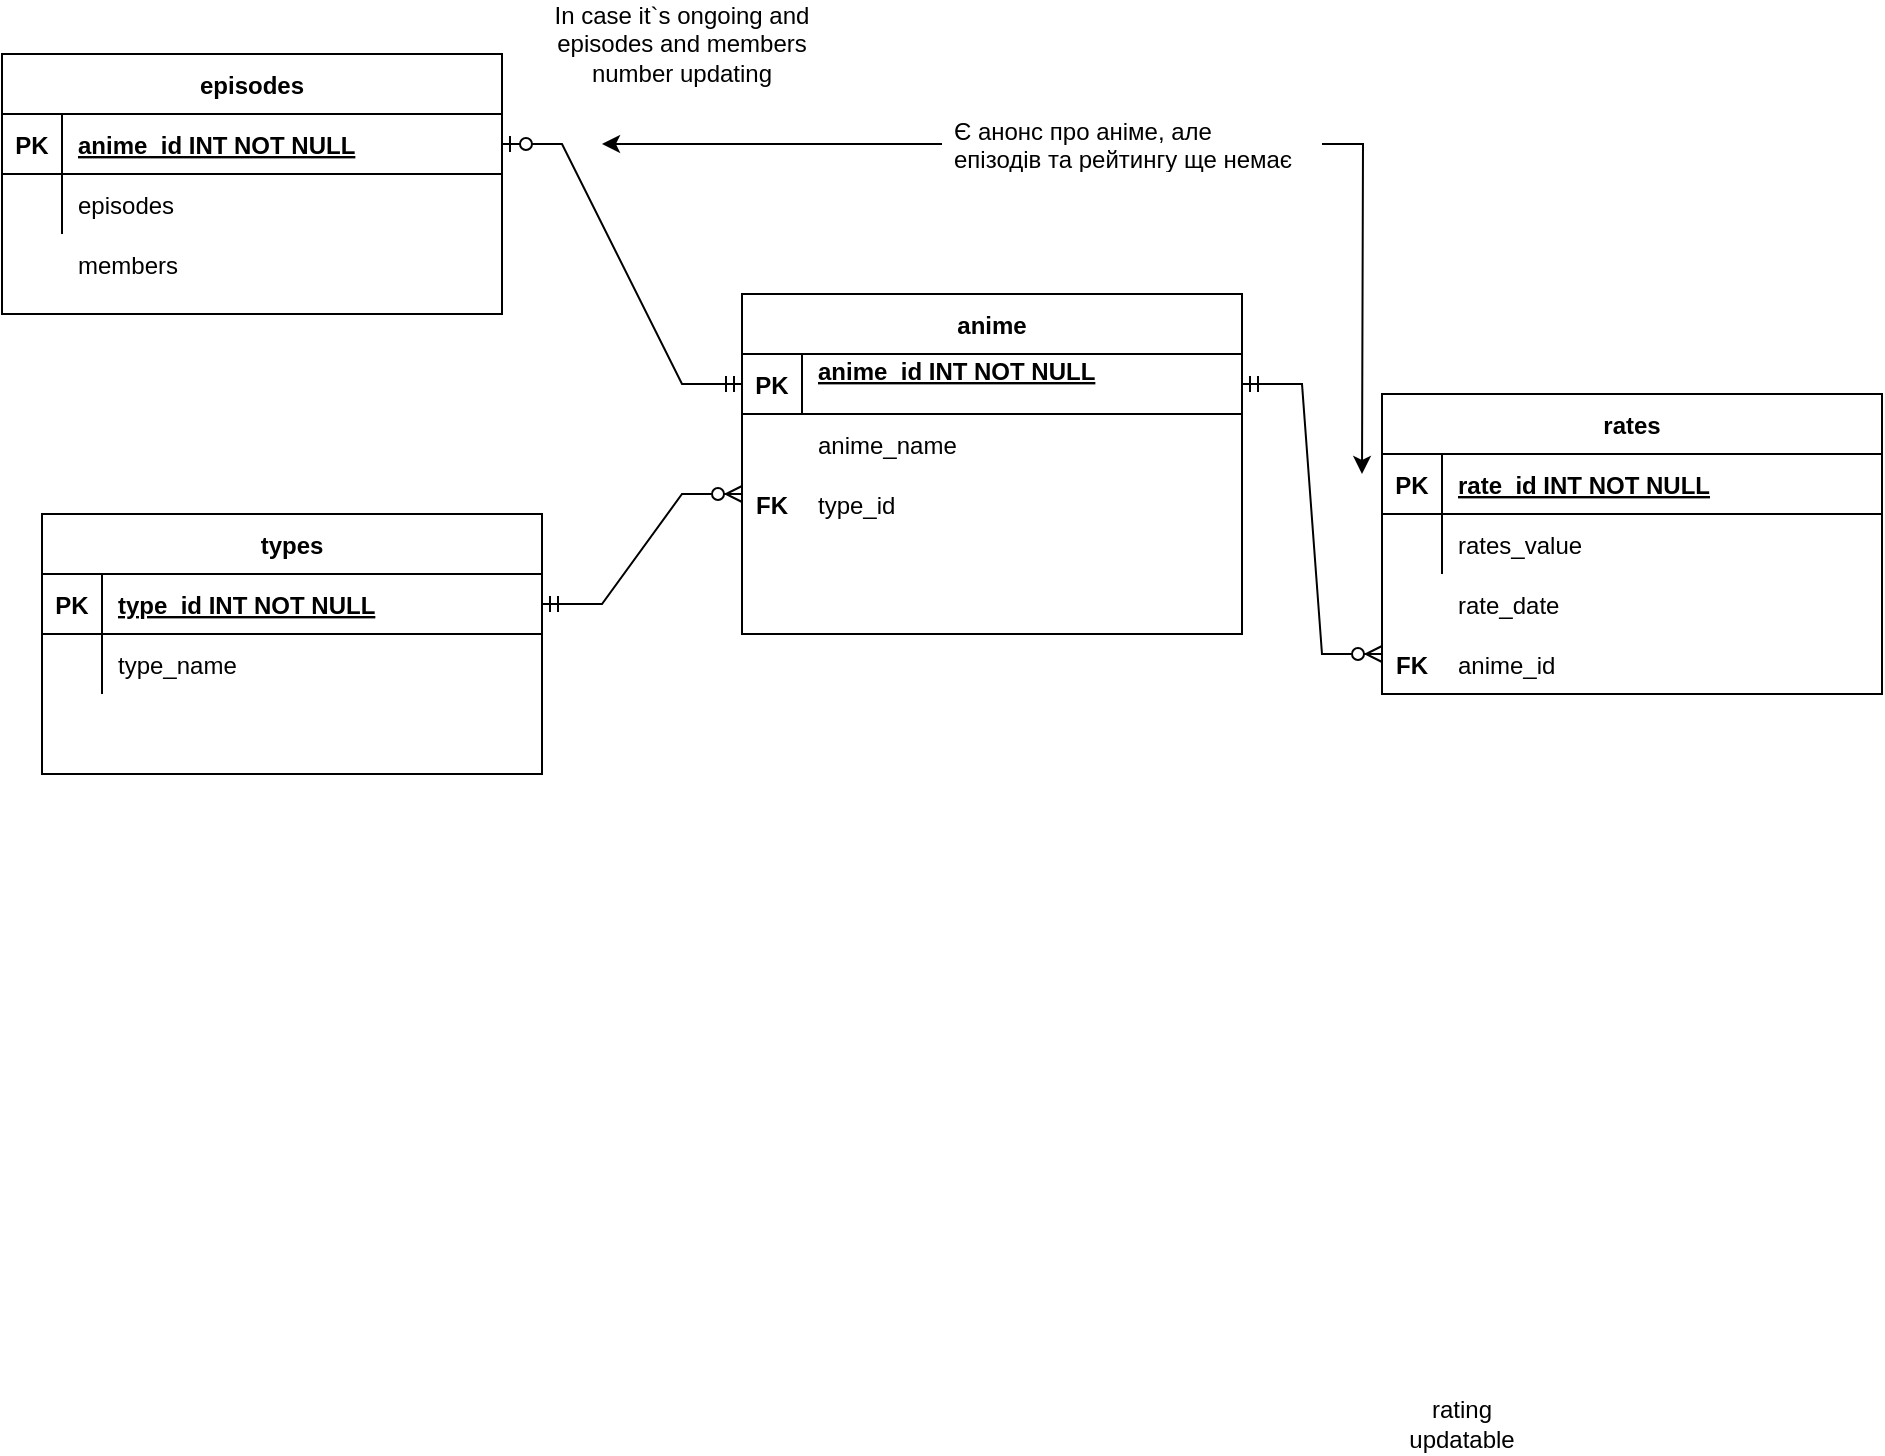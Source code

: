 <mxfile version="15.9.1" type="device"><diagram id="R2lEEEUBdFMjLlhIrx00" name="Page-1"><mxGraphModel dx="1164" dy="1688" grid="1" gridSize="10" guides="1" tooltips="1" connect="1" arrows="1" fold="1" page="1" pageScale="1" pageWidth="850" pageHeight="1100" math="0" shadow="0" extFonts="Permanent Marker^https://fonts.googleapis.com/css?family=Permanent+Marker"><root><mxCell id="0"/><mxCell id="1" parent="0"/><mxCell id="D8GLpSsk1C_vcLxgHKmy-1" value="anime" style="shape=table;startSize=30;container=1;collapsible=1;childLayout=tableLayout;fixedRows=1;rowLines=0;fontStyle=1;align=center;resizeLast=1;" parent="1" vertex="1"><mxGeometry x="1030" y="-170" width="250" height="170" as="geometry"/></mxCell><mxCell id="D8GLpSsk1C_vcLxgHKmy-2" value="" style="shape=partialRectangle;collapsible=0;dropTarget=0;pointerEvents=0;fillColor=none;points=[[0,0.5],[1,0.5]];portConstraint=eastwest;top=0;left=0;right=0;bottom=1;" parent="D8GLpSsk1C_vcLxgHKmy-1" vertex="1"><mxGeometry y="30" width="250" height="30" as="geometry"/></mxCell><mxCell id="D8GLpSsk1C_vcLxgHKmy-3" value="PK" style="shape=partialRectangle;overflow=hidden;connectable=0;fillColor=none;top=0;left=0;bottom=0;right=0;fontStyle=1;" parent="D8GLpSsk1C_vcLxgHKmy-2" vertex="1"><mxGeometry width="30" height="30" as="geometry"><mxRectangle width="30" height="30" as="alternateBounds"/></mxGeometry></mxCell><mxCell id="D8GLpSsk1C_vcLxgHKmy-4" value="anime_id INT NOT NULL&#10;" style="shape=partialRectangle;overflow=hidden;connectable=0;fillColor=none;top=0;left=0;bottom=0;right=0;align=left;spacingLeft=6;fontStyle=5;" parent="D8GLpSsk1C_vcLxgHKmy-2" vertex="1"><mxGeometry x="30" width="220" height="30" as="geometry"><mxRectangle width="220" height="30" as="alternateBounds"/></mxGeometry></mxCell><mxCell id="D8GLpSsk1C_vcLxgHKmy-5" value="rates" style="shape=table;startSize=30;container=1;collapsible=1;childLayout=tableLayout;fixedRows=1;rowLines=0;fontStyle=1;align=center;resizeLast=1;" parent="1" vertex="1"><mxGeometry x="1350" y="-120" width="250" height="150" as="geometry"/></mxCell><mxCell id="D8GLpSsk1C_vcLxgHKmy-6" value="" style="shape=partialRectangle;collapsible=0;dropTarget=0;pointerEvents=0;fillColor=none;points=[[0,0.5],[1,0.5]];portConstraint=eastwest;top=0;left=0;right=0;bottom=1;" parent="D8GLpSsk1C_vcLxgHKmy-5" vertex="1"><mxGeometry y="30" width="250" height="30" as="geometry"/></mxCell><mxCell id="D8GLpSsk1C_vcLxgHKmy-7" value="PK" style="shape=partialRectangle;overflow=hidden;connectable=0;fillColor=none;top=0;left=0;bottom=0;right=0;fontStyle=1;" parent="D8GLpSsk1C_vcLxgHKmy-6" vertex="1"><mxGeometry width="30" height="30" as="geometry"><mxRectangle width="30" height="30" as="alternateBounds"/></mxGeometry></mxCell><mxCell id="D8GLpSsk1C_vcLxgHKmy-8" value="rate_id INT NOT NULL" style="shape=partialRectangle;overflow=hidden;connectable=0;fillColor=none;top=0;left=0;bottom=0;right=0;align=left;spacingLeft=6;fontStyle=5;" parent="D8GLpSsk1C_vcLxgHKmy-6" vertex="1"><mxGeometry x="30" width="220" height="30" as="geometry"><mxRectangle width="220" height="30" as="alternateBounds"/></mxGeometry></mxCell><mxCell id="D8GLpSsk1C_vcLxgHKmy-9" value="" style="shape=partialRectangle;collapsible=0;dropTarget=0;pointerEvents=0;fillColor=none;points=[[0,0.5],[1,0.5]];portConstraint=eastwest;top=0;left=0;right=0;bottom=0;" parent="D8GLpSsk1C_vcLxgHKmy-5" vertex="1"><mxGeometry y="60" width="250" height="30" as="geometry"/></mxCell><mxCell id="D8GLpSsk1C_vcLxgHKmy-10" value="" style="shape=partialRectangle;overflow=hidden;connectable=0;fillColor=none;top=0;left=0;bottom=0;right=0;" parent="D8GLpSsk1C_vcLxgHKmy-9" vertex="1"><mxGeometry width="30" height="30" as="geometry"><mxRectangle width="30" height="30" as="alternateBounds"/></mxGeometry></mxCell><mxCell id="D8GLpSsk1C_vcLxgHKmy-11" value="rates_value" style="shape=partialRectangle;overflow=hidden;connectable=0;fillColor=none;top=0;left=0;bottom=0;right=0;align=left;spacingLeft=6;" parent="D8GLpSsk1C_vcLxgHKmy-9" vertex="1"><mxGeometry x="30" width="220" height="30" as="geometry"><mxRectangle width="220" height="30" as="alternateBounds"/></mxGeometry></mxCell><mxCell id="D8GLpSsk1C_vcLxgHKmy-12" value="anime_name" style="shape=partialRectangle;overflow=hidden;connectable=0;fillColor=none;top=0;left=0;bottom=0;right=0;align=left;spacingLeft=6;" parent="1" vertex="1"><mxGeometry x="1060" y="-110" width="220" height="30" as="geometry"><mxRectangle width="220" height="30" as="alternateBounds"/></mxGeometry></mxCell><mxCell id="D8GLpSsk1C_vcLxgHKmy-14" value="episodes" style="shape=table;startSize=30;container=1;collapsible=1;childLayout=tableLayout;fixedRows=1;rowLines=0;fontStyle=1;align=center;resizeLast=1;" parent="1" vertex="1"><mxGeometry x="660" y="-290" width="250" height="130" as="geometry"/></mxCell><mxCell id="D8GLpSsk1C_vcLxgHKmy-15" value="" style="shape=partialRectangle;collapsible=0;dropTarget=0;pointerEvents=0;fillColor=none;points=[[0,0.5],[1,0.5]];portConstraint=eastwest;top=0;left=0;right=0;bottom=1;" parent="D8GLpSsk1C_vcLxgHKmy-14" vertex="1"><mxGeometry y="30" width="250" height="30" as="geometry"/></mxCell><mxCell id="D8GLpSsk1C_vcLxgHKmy-16" value="PK" style="shape=partialRectangle;overflow=hidden;connectable=0;fillColor=none;top=0;left=0;bottom=0;right=0;fontStyle=1;" parent="D8GLpSsk1C_vcLxgHKmy-15" vertex="1"><mxGeometry width="30" height="30" as="geometry"><mxRectangle width="30" height="30" as="alternateBounds"/></mxGeometry></mxCell><mxCell id="D8GLpSsk1C_vcLxgHKmy-17" value="anime_id INT NOT NULL" style="shape=partialRectangle;overflow=hidden;connectable=0;fillColor=none;top=0;left=0;bottom=0;right=0;align=left;spacingLeft=6;fontStyle=5;" parent="D8GLpSsk1C_vcLxgHKmy-15" vertex="1"><mxGeometry x="30" width="220" height="30" as="geometry"><mxRectangle width="220" height="30" as="alternateBounds"/></mxGeometry></mxCell><mxCell id="D8GLpSsk1C_vcLxgHKmy-18" value="" style="shape=partialRectangle;collapsible=0;dropTarget=0;pointerEvents=0;fillColor=none;points=[[0,0.5],[1,0.5]];portConstraint=eastwest;top=0;left=0;right=0;bottom=0;" parent="D8GLpSsk1C_vcLxgHKmy-14" vertex="1"><mxGeometry y="60" width="250" height="30" as="geometry"/></mxCell><mxCell id="D8GLpSsk1C_vcLxgHKmy-19" value="" style="shape=partialRectangle;overflow=hidden;connectable=0;fillColor=none;top=0;left=0;bottom=0;right=0;" parent="D8GLpSsk1C_vcLxgHKmy-18" vertex="1"><mxGeometry width="30" height="30" as="geometry"><mxRectangle width="30" height="30" as="alternateBounds"/></mxGeometry></mxCell><mxCell id="D8GLpSsk1C_vcLxgHKmy-20" value="" style="shape=partialRectangle;overflow=hidden;connectable=0;fillColor=none;top=0;left=0;bottom=0;right=0;align=left;spacingLeft=6;" parent="D8GLpSsk1C_vcLxgHKmy-18" vertex="1"><mxGeometry x="30" width="220" height="30" as="geometry"><mxRectangle width="220" height="30" as="alternateBounds"/></mxGeometry></mxCell><mxCell id="D8GLpSsk1C_vcLxgHKmy-22" value="" style="shape=partialRectangle;collapsible=0;dropTarget=0;pointerEvents=0;fillColor=none;points=[[0,0.5],[1,0.5]];portConstraint=eastwest;top=0;left=0;right=0;bottom=0;" parent="1" vertex="1"><mxGeometry x="660" y="-230" width="250" height="30" as="geometry"/></mxCell><mxCell id="D8GLpSsk1C_vcLxgHKmy-23" value="" style="shape=partialRectangle;overflow=hidden;connectable=0;fillColor=none;top=0;left=0;bottom=0;right=0;" parent="D8GLpSsk1C_vcLxgHKmy-22" vertex="1"><mxGeometry width="30" height="30" as="geometry"><mxRectangle width="30" height="30" as="alternateBounds"/></mxGeometry></mxCell><mxCell id="D8GLpSsk1C_vcLxgHKmy-24" value="episodes" style="shape=partialRectangle;overflow=hidden;connectable=0;fillColor=none;top=0;left=0;bottom=0;right=0;align=left;spacingLeft=6;" parent="D8GLpSsk1C_vcLxgHKmy-22" vertex="1"><mxGeometry x="30" width="220" height="30" as="geometry"><mxRectangle width="220" height="30" as="alternateBounds"/></mxGeometry></mxCell><mxCell id="D8GLpSsk1C_vcLxgHKmy-26" value="types" style="shape=table;startSize=30;container=1;collapsible=1;childLayout=tableLayout;fixedRows=1;rowLines=0;fontStyle=1;align=center;resizeLast=1;" parent="1" vertex="1"><mxGeometry x="680" y="-60" width="250" height="130" as="geometry"/></mxCell><mxCell id="D8GLpSsk1C_vcLxgHKmy-27" value="" style="shape=partialRectangle;collapsible=0;dropTarget=0;pointerEvents=0;fillColor=none;points=[[0,0.5],[1,0.5]];portConstraint=eastwest;top=0;left=0;right=0;bottom=1;" parent="D8GLpSsk1C_vcLxgHKmy-26" vertex="1"><mxGeometry y="30" width="250" height="30" as="geometry"/></mxCell><mxCell id="D8GLpSsk1C_vcLxgHKmy-28" value="PK" style="shape=partialRectangle;overflow=hidden;connectable=0;fillColor=none;top=0;left=0;bottom=0;right=0;fontStyle=1;" parent="D8GLpSsk1C_vcLxgHKmy-27" vertex="1"><mxGeometry width="30" height="30" as="geometry"><mxRectangle width="30" height="30" as="alternateBounds"/></mxGeometry></mxCell><mxCell id="D8GLpSsk1C_vcLxgHKmy-29" value="type_id INT NOT NULL " style="shape=partialRectangle;overflow=hidden;connectable=0;fillColor=none;top=0;left=0;bottom=0;right=0;align=left;spacingLeft=6;fontStyle=5;" parent="D8GLpSsk1C_vcLxgHKmy-27" vertex="1"><mxGeometry x="30" width="220" height="30" as="geometry"><mxRectangle width="220" height="30" as="alternateBounds"/></mxGeometry></mxCell><mxCell id="D8GLpSsk1C_vcLxgHKmy-30" value="" style="shape=partialRectangle;collapsible=0;dropTarget=0;pointerEvents=0;fillColor=none;points=[[0,0.5],[1,0.5]];portConstraint=eastwest;top=0;left=0;right=0;bottom=0;" parent="D8GLpSsk1C_vcLxgHKmy-26" vertex="1"><mxGeometry y="60" width="250" height="30" as="geometry"/></mxCell><mxCell id="D8GLpSsk1C_vcLxgHKmy-31" value="" style="shape=partialRectangle;overflow=hidden;connectable=0;fillColor=none;top=0;left=0;bottom=0;right=0;" parent="D8GLpSsk1C_vcLxgHKmy-30" vertex="1"><mxGeometry width="30" height="30" as="geometry"><mxRectangle width="30" height="30" as="alternateBounds"/></mxGeometry></mxCell><mxCell id="D8GLpSsk1C_vcLxgHKmy-32" value="type_name" style="shape=partialRectangle;overflow=hidden;connectable=0;fillColor=none;top=0;left=0;bottom=0;right=0;align=left;spacingLeft=6;" parent="D8GLpSsk1C_vcLxgHKmy-30" vertex="1"><mxGeometry x="30" width="220" height="30" as="geometry"><mxRectangle width="220" height="30" as="alternateBounds"/></mxGeometry></mxCell><mxCell id="D8GLpSsk1C_vcLxgHKmy-34" value="rating updatable" style="text;html=1;strokeColor=none;fillColor=none;align=center;verticalAlign=middle;whiteSpace=wrap;rounded=0;" parent="1" vertex="1"><mxGeometry x="1360" y="380" width="60" height="30" as="geometry"/></mxCell><mxCell id="D8GLpSsk1C_vcLxgHKmy-35" value="In case it`s ongoing and episodes and members number updating" style="text;html=1;strokeColor=none;fillColor=none;align=center;verticalAlign=middle;whiteSpace=wrap;rounded=0;" parent="1" vertex="1"><mxGeometry x="920" y="-310" width="160" height="30" as="geometry"/></mxCell><mxCell id="D8GLpSsk1C_vcLxgHKmy-36" value="members" style="shape=partialRectangle;overflow=hidden;connectable=0;fillColor=none;top=0;left=0;bottom=0;right=0;align=left;spacingLeft=6;" parent="1" vertex="1"><mxGeometry x="690" y="-200" width="220" height="30" as="geometry"><mxRectangle width="220" height="30" as="alternateBounds"/></mxGeometry></mxCell><mxCell id="D8GLpSsk1C_vcLxgHKmy-37" value="type_id" style="shape=partialRectangle;overflow=hidden;connectable=0;fillColor=none;top=0;left=0;bottom=0;right=0;align=left;spacingLeft=6;" parent="1" vertex="1"><mxGeometry x="1060" y="-80" width="220" height="30" as="geometry"><mxRectangle width="220" height="30" as="alternateBounds"/></mxGeometry></mxCell><mxCell id="D8GLpSsk1C_vcLxgHKmy-38" value="FK" style="shape=partialRectangle;overflow=hidden;connectable=0;fillColor=none;top=0;left=0;bottom=0;right=0;fontStyle=1;" parent="1" vertex="1"><mxGeometry x="1030" y="-80" width="30" height="30" as="geometry"><mxRectangle width="30" height="30" as="alternateBounds"/></mxGeometry></mxCell><mxCell id="KTcLmagdNj0lfXu5bonh-1" value="rate_date" style="shape=partialRectangle;overflow=hidden;connectable=0;fillColor=none;top=0;left=0;bottom=0;right=0;align=left;spacingLeft=6;" vertex="1" parent="1"><mxGeometry x="1380" y="-30" width="220" height="30" as="geometry"><mxRectangle width="220" height="30" as="alternateBounds"/></mxGeometry></mxCell><mxCell id="KTcLmagdNj0lfXu5bonh-2" value="" style="edgeStyle=entityRelationEdgeStyle;fontSize=12;html=1;endArrow=ERzeroToMany;startArrow=ERmandOne;rounded=0;" edge="1" parent="1"><mxGeometry width="100" height="100" relative="1" as="geometry"><mxPoint x="930" y="-15" as="sourcePoint"/><mxPoint x="1030" y="-70" as="targetPoint"/></mxGeometry></mxCell><mxCell id="KTcLmagdNj0lfXu5bonh-4" value="" style="edgeStyle=entityRelationEdgeStyle;fontSize=12;html=1;endArrow=ERzeroToOne;startArrow=ERmandOne;rounded=0;exitX=0;exitY=0.5;exitDx=0;exitDy=0;" edge="1" parent="1" source="D8GLpSsk1C_vcLxgHKmy-2" target="D8GLpSsk1C_vcLxgHKmy-15"><mxGeometry width="100" height="100" relative="1" as="geometry"><mxPoint x="850" y="-70" as="sourcePoint"/><mxPoint x="950" y="-170" as="targetPoint"/></mxGeometry></mxCell><mxCell id="KTcLmagdNj0lfXu5bonh-7" style="edgeStyle=orthogonalEdgeStyle;rounded=0;orthogonalLoop=1;jettySize=auto;html=1;exitX=0;exitY=0.5;exitDx=0;exitDy=0;" edge="1" parent="1" source="KTcLmagdNj0lfXu5bonh-6"><mxGeometry relative="1" as="geometry"><mxPoint x="960" y="-245" as="targetPoint"/></mxGeometry></mxCell><mxCell id="KTcLmagdNj0lfXu5bonh-8" style="edgeStyle=orthogonalEdgeStyle;rounded=0;orthogonalLoop=1;jettySize=auto;html=1;exitX=1;exitY=0.5;exitDx=0;exitDy=0;" edge="1" parent="1" source="KTcLmagdNj0lfXu5bonh-6"><mxGeometry relative="1" as="geometry"><mxPoint x="1340" y="-80" as="targetPoint"/></mxGeometry></mxCell><mxCell id="KTcLmagdNj0lfXu5bonh-6" value="Є анонс про аніме, але &#10;епізодів та рейтингу ще немає" style="text;strokeColor=none;fillColor=none;align=left;verticalAlign=middle;spacingLeft=4;spacingRight=4;overflow=hidden;points=[[0,0.5],[1,0.5]];portConstraint=eastwest;rotatable=0;" vertex="1" parent="1"><mxGeometry x="1130" y="-260" width="190" height="30" as="geometry"/></mxCell><mxCell id="KTcLmagdNj0lfXu5bonh-9" value="anime_id" style="shape=partialRectangle;overflow=hidden;connectable=0;fillColor=none;top=0;left=0;bottom=0;right=0;align=left;spacingLeft=6;" vertex="1" parent="1"><mxGeometry x="1380" width="220" height="30" as="geometry"><mxRectangle width="220" height="30" as="alternateBounds"/></mxGeometry></mxCell><mxCell id="KTcLmagdNj0lfXu5bonh-10" value="" style="edgeStyle=entityRelationEdgeStyle;fontSize=12;html=1;endArrow=ERzeroToMany;startArrow=ERmandOne;rounded=0;exitX=1;exitY=0.5;exitDx=0;exitDy=0;" edge="1" parent="1" source="D8GLpSsk1C_vcLxgHKmy-2"><mxGeometry width="100" height="100" relative="1" as="geometry"><mxPoint x="1090" y="-40" as="sourcePoint"/><mxPoint x="1350" y="10" as="targetPoint"/></mxGeometry></mxCell><mxCell id="KTcLmagdNj0lfXu5bonh-11" value="FK" style="shape=partialRectangle;overflow=hidden;connectable=0;fillColor=none;top=0;left=0;bottom=0;right=0;fontStyle=1;" vertex="1" parent="1"><mxGeometry x="1350" width="30" height="30" as="geometry"><mxRectangle width="30" height="30" as="alternateBounds"/></mxGeometry></mxCell></root></mxGraphModel></diagram></mxfile>
